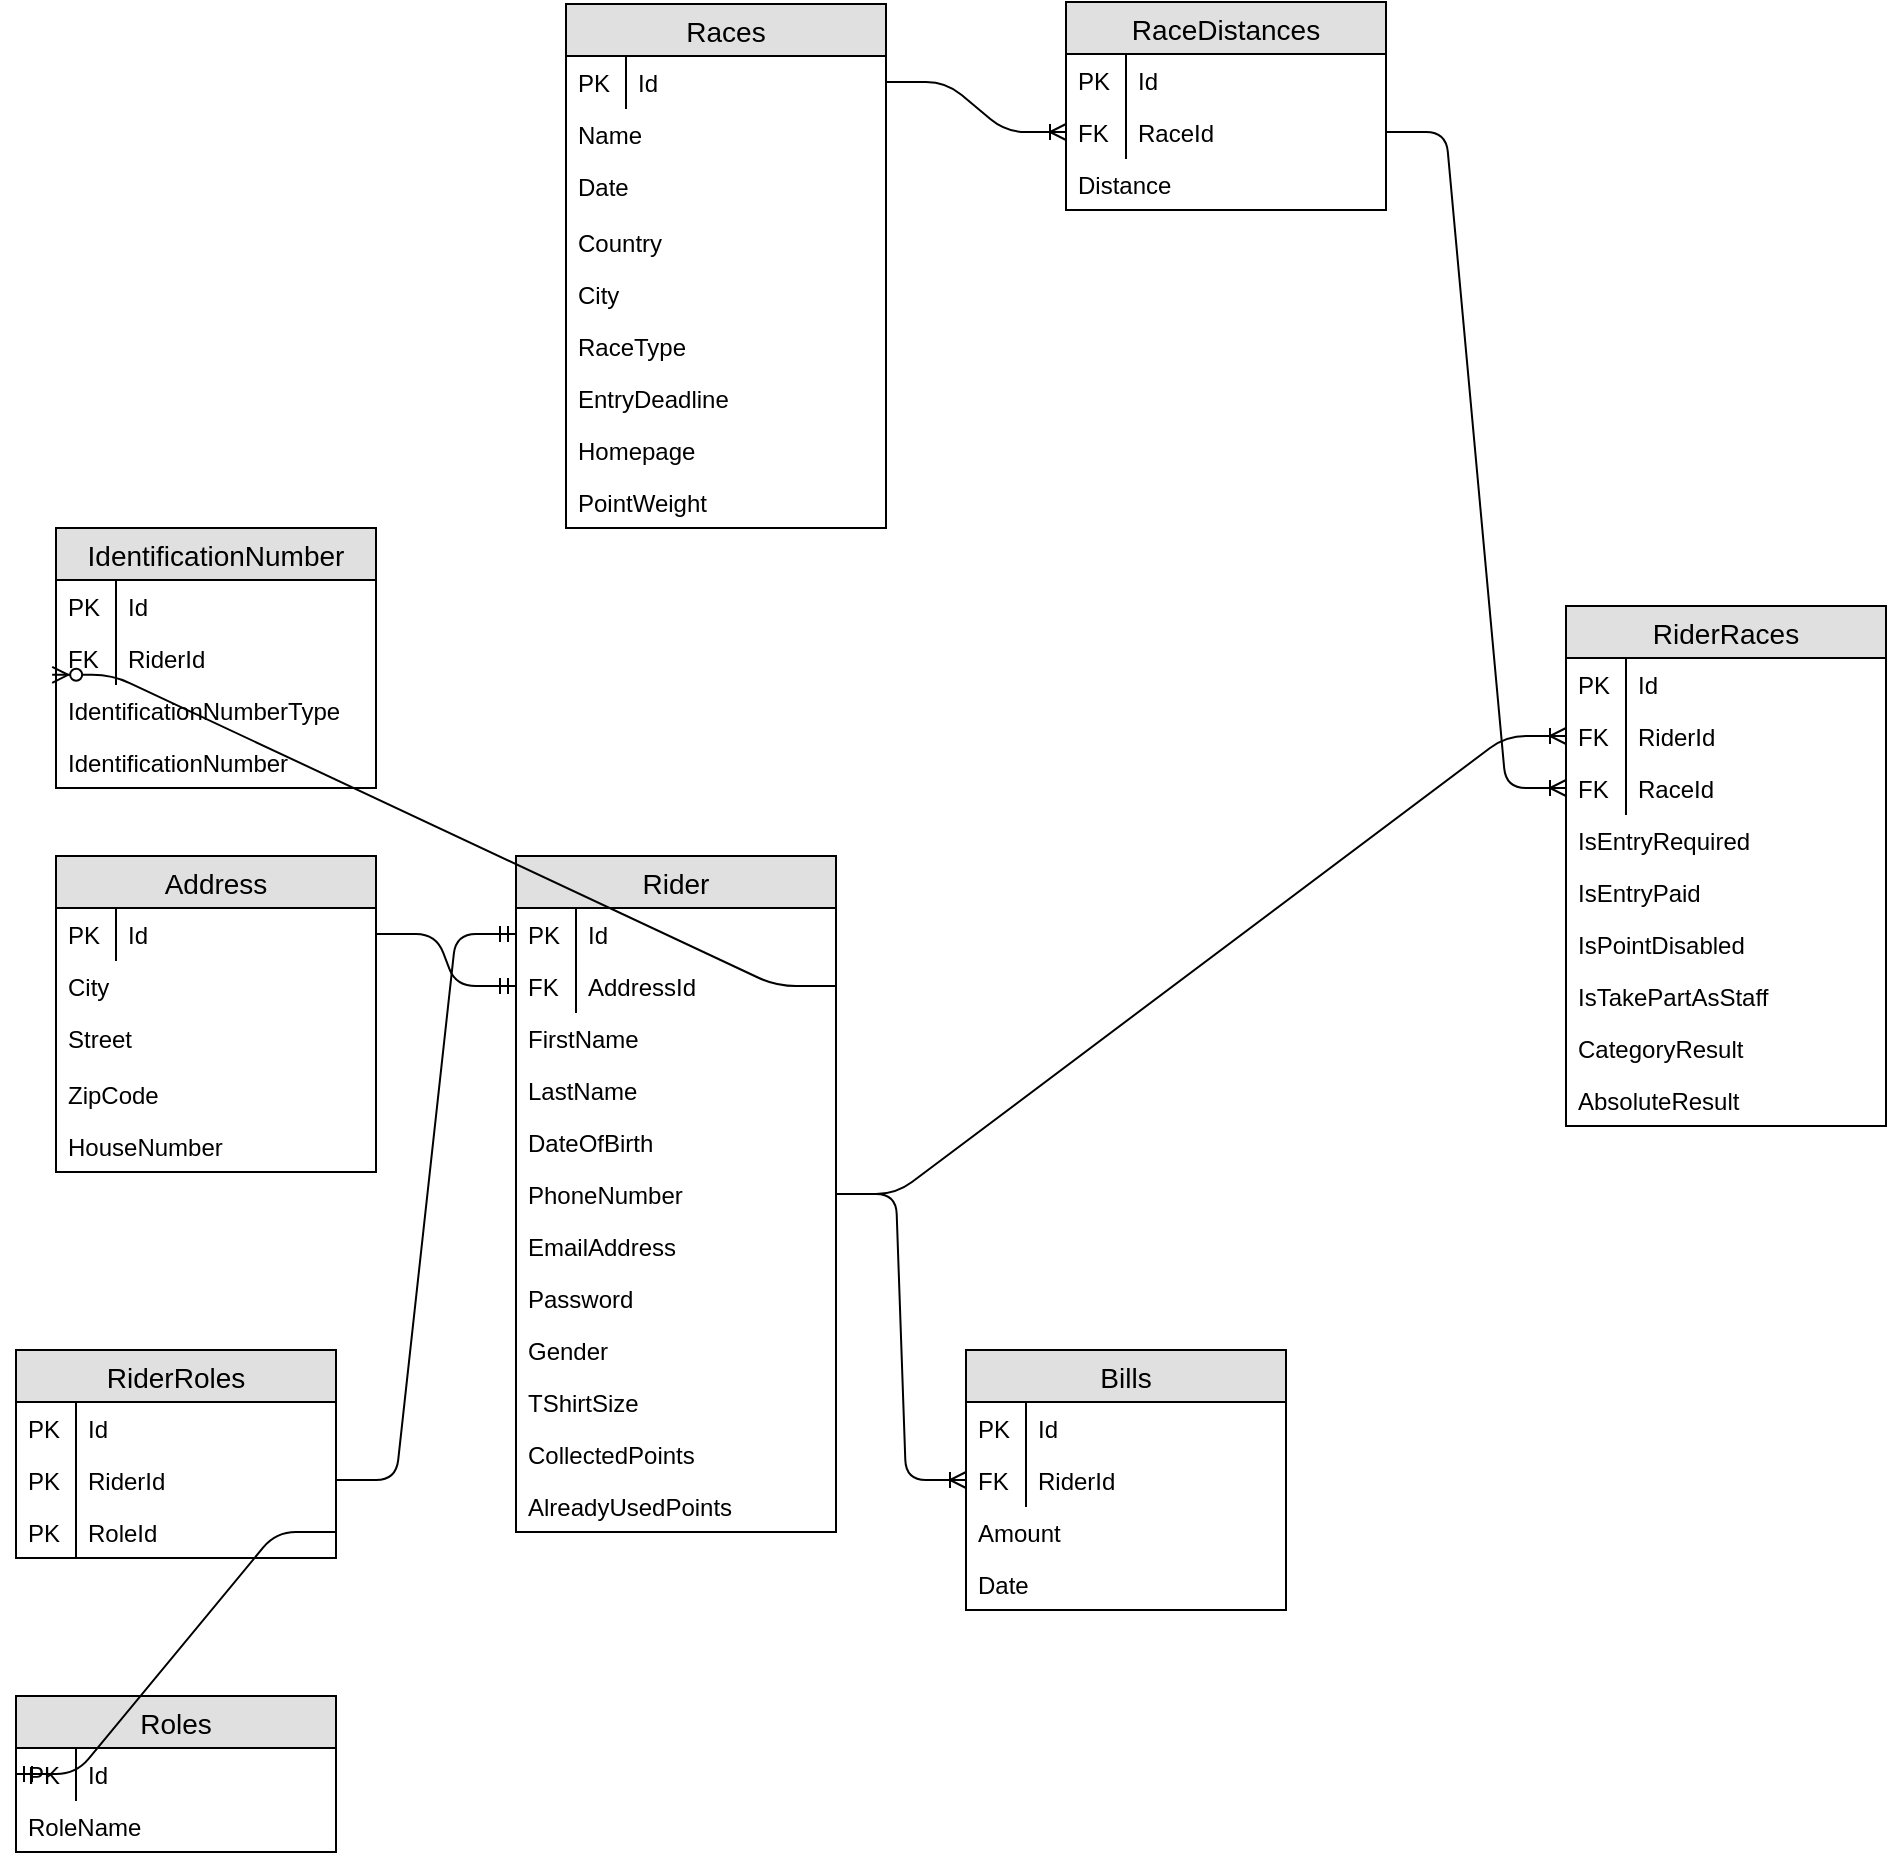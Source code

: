 <mxfile pages="1" version="11.2.8" type="device"><diagram name="Page-1" id="e56a1550-8fbb-45ad-956c-1786394a9013"><mxGraphModel dx="1550" dy="836" grid="1" gridSize="10" guides="1" tooltips="1" connect="1" arrows="1" fold="1" page="1" pageScale="1" pageWidth="1100" pageHeight="850" background="#ffffff" math="0" shadow="0"><root><mxCell id="0"/><mxCell id="1" parent="0"/><mxCell id="d_Zfmg3ZWvdZRQT71FPZ-1" value="Races" style="swimlane;fontStyle=0;childLayout=stackLayout;horizontal=1;startSize=26;fillColor=#e0e0e0;horizontalStack=0;resizeParent=1;resizeParentMax=0;resizeLast=0;collapsible=1;marginBottom=0;swimlaneFillColor=#ffffff;align=center;fontSize=14;" parent="1" vertex="1"><mxGeometry x="325" y="58" width="160" height="262" as="geometry"/></mxCell><mxCell id="d_Zfmg3ZWvdZRQT71FPZ-5" value="Id" style="shape=partialRectangle;top=0;left=0;right=0;bottom=0;align=left;verticalAlign=top;fillColor=none;spacingLeft=34;spacingRight=4;overflow=hidden;rotatable=0;points=[[0,0.5],[1,0.5]];portConstraint=eastwest;dropTarget=0;fontSize=12;" parent="d_Zfmg3ZWvdZRQT71FPZ-1" vertex="1"><mxGeometry y="26" width="160" height="26" as="geometry"/></mxCell><mxCell id="d_Zfmg3ZWvdZRQT71FPZ-6" value="PK" style="shape=partialRectangle;top=0;left=0;bottom=0;fillColor=none;align=left;verticalAlign=top;spacingLeft=4;spacingRight=4;overflow=hidden;rotatable=0;points=[];portConstraint=eastwest;part=1;fontSize=12;" parent="d_Zfmg3ZWvdZRQT71FPZ-5" vertex="1" connectable="0"><mxGeometry width="30" height="26" as="geometry"/></mxCell><mxCell id="d_Zfmg3ZWvdZRQT71FPZ-2" value="Name" style="text;strokeColor=none;fillColor=none;spacingLeft=4;spacingRight=4;overflow=hidden;rotatable=0;points=[[0,0.5],[1,0.5]];portConstraint=eastwest;fontSize=12;" parent="d_Zfmg3ZWvdZRQT71FPZ-1" vertex="1"><mxGeometry y="52" width="160" height="26" as="geometry"/></mxCell><mxCell id="d_Zfmg3ZWvdZRQT71FPZ-3" value="Date" style="text;strokeColor=none;fillColor=none;spacingLeft=4;spacingRight=4;overflow=hidden;rotatable=0;points=[[0,0.5],[1,0.5]];portConstraint=eastwest;fontSize=12;" parent="d_Zfmg3ZWvdZRQT71FPZ-1" vertex="1"><mxGeometry y="78" width="160" height="28" as="geometry"/></mxCell><mxCell id="d_Zfmg3ZWvdZRQT71FPZ-79" value="Country" style="text;strokeColor=none;fillColor=none;spacingLeft=4;spacingRight=4;overflow=hidden;rotatable=0;points=[[0,0.5],[1,0.5]];portConstraint=eastwest;fontSize=12;" parent="d_Zfmg3ZWvdZRQT71FPZ-1" vertex="1"><mxGeometry y="106" width="160" height="26" as="geometry"/></mxCell><mxCell id="d_Zfmg3ZWvdZRQT71FPZ-78" value="City" style="text;strokeColor=none;fillColor=none;spacingLeft=4;spacingRight=4;overflow=hidden;rotatable=0;points=[[0,0.5],[1,0.5]];portConstraint=eastwest;fontSize=12;" parent="d_Zfmg3ZWvdZRQT71FPZ-1" vertex="1"><mxGeometry y="132" width="160" height="26" as="geometry"/></mxCell><mxCell id="d_Zfmg3ZWvdZRQT71FPZ-4" value="RaceType" style="text;strokeColor=none;fillColor=none;spacingLeft=4;spacingRight=4;overflow=hidden;rotatable=0;points=[[0,0.5],[1,0.5]];portConstraint=eastwest;fontSize=12;" parent="d_Zfmg3ZWvdZRQT71FPZ-1" vertex="1"><mxGeometry y="158" width="160" height="26" as="geometry"/></mxCell><mxCell id="d_Zfmg3ZWvdZRQT71FPZ-44" value="EntryDeadline" style="text;strokeColor=none;fillColor=none;spacingLeft=4;spacingRight=4;overflow=hidden;rotatable=0;points=[[0,0.5],[1,0.5]];portConstraint=eastwest;fontSize=12;" parent="d_Zfmg3ZWvdZRQT71FPZ-1" vertex="1"><mxGeometry y="184" width="160" height="26" as="geometry"/></mxCell><mxCell id="d_Zfmg3ZWvdZRQT71FPZ-43" value="Homepage" style="text;strokeColor=none;fillColor=none;spacingLeft=4;spacingRight=4;overflow=hidden;rotatable=0;points=[[0,0.5],[1,0.5]];portConstraint=eastwest;fontSize=12;" parent="d_Zfmg3ZWvdZRQT71FPZ-1" vertex="1"><mxGeometry y="210" width="160" height="26" as="geometry"/></mxCell><mxCell id="d_Zfmg3ZWvdZRQT71FPZ-80" value="PointWeight" style="text;strokeColor=none;fillColor=none;spacingLeft=4;spacingRight=4;overflow=hidden;rotatable=0;points=[[0,0.5],[1,0.5]];portConstraint=eastwest;fontSize=12;" parent="d_Zfmg3ZWvdZRQT71FPZ-1" vertex="1"><mxGeometry y="236" width="160" height="26" as="geometry"/></mxCell><mxCell id="d_Zfmg3ZWvdZRQT71FPZ-17" value="RaceDistances" style="swimlane;fontStyle=0;childLayout=stackLayout;horizontal=1;startSize=26;fillColor=#e0e0e0;horizontalStack=0;resizeParent=1;resizeParentMax=0;resizeLast=0;collapsible=1;marginBottom=0;swimlaneFillColor=#ffffff;align=center;fontSize=14;" parent="1" vertex="1"><mxGeometry x="575" y="57" width="160" height="104" as="geometry"/></mxCell><mxCell id="d_Zfmg3ZWvdZRQT71FPZ-21" value="Id" style="shape=partialRectangle;top=0;left=0;right=0;bottom=0;align=left;verticalAlign=top;fillColor=none;spacingLeft=34;spacingRight=4;overflow=hidden;rotatable=0;points=[[0,0.5],[1,0.5]];portConstraint=eastwest;dropTarget=0;fontSize=12;" parent="d_Zfmg3ZWvdZRQT71FPZ-17" vertex="1"><mxGeometry y="26" width="160" height="26" as="geometry"/></mxCell><mxCell id="d_Zfmg3ZWvdZRQT71FPZ-22" value="PK" style="shape=partialRectangle;top=0;left=0;bottom=0;fillColor=none;align=left;verticalAlign=top;spacingLeft=4;spacingRight=4;overflow=hidden;rotatable=0;points=[];portConstraint=eastwest;part=1;fontSize=12;" parent="d_Zfmg3ZWvdZRQT71FPZ-21" vertex="1" connectable="0"><mxGeometry width="30" height="26" as="geometry"/></mxCell><mxCell id="d_Zfmg3ZWvdZRQT71FPZ-23" value="RaceId" style="shape=partialRectangle;top=0;left=0;right=0;bottom=0;align=left;verticalAlign=top;fillColor=none;spacingLeft=34;spacingRight=4;overflow=hidden;rotatable=0;points=[[0,0.5],[1,0.5]];portConstraint=eastwest;dropTarget=0;fontSize=12;" parent="d_Zfmg3ZWvdZRQT71FPZ-17" vertex="1"><mxGeometry y="52" width="160" height="26" as="geometry"/></mxCell><mxCell id="d_Zfmg3ZWvdZRQT71FPZ-24" value="FK" style="shape=partialRectangle;top=0;left=0;bottom=0;fillColor=none;align=left;verticalAlign=top;spacingLeft=4;spacingRight=4;overflow=hidden;rotatable=0;points=[];portConstraint=eastwest;part=1;fontSize=12;" parent="d_Zfmg3ZWvdZRQT71FPZ-23" vertex="1" connectable="0"><mxGeometry width="30" height="26" as="geometry"/></mxCell><mxCell id="d_Zfmg3ZWvdZRQT71FPZ-19" value="Distance" style="text;strokeColor=none;fillColor=none;spacingLeft=4;spacingRight=4;overflow=hidden;rotatable=0;points=[[0,0.5],[1,0.5]];portConstraint=eastwest;fontSize=12;" parent="d_Zfmg3ZWvdZRQT71FPZ-17" vertex="1"><mxGeometry y="78" width="160" height="26" as="geometry"/></mxCell><mxCell id="d_Zfmg3ZWvdZRQT71FPZ-25" value="Rider" style="swimlane;fontStyle=0;childLayout=stackLayout;horizontal=1;startSize=26;fillColor=#e0e0e0;horizontalStack=0;resizeParent=1;resizeParentMax=0;resizeLast=0;collapsible=1;marginBottom=0;swimlaneFillColor=#ffffff;align=center;fontSize=14;" parent="1" vertex="1"><mxGeometry x="300" y="484" width="160" height="338" as="geometry"/></mxCell><mxCell id="d_Zfmg3ZWvdZRQT71FPZ-29" value="Id" style="shape=partialRectangle;top=0;left=0;right=0;bottom=0;align=left;verticalAlign=top;fillColor=none;spacingLeft=34;spacingRight=4;overflow=hidden;rotatable=0;points=[[0,0.5],[1,0.5]];portConstraint=eastwest;dropTarget=0;fontSize=12;" parent="d_Zfmg3ZWvdZRQT71FPZ-25" vertex="1"><mxGeometry y="26" width="160" height="26" as="geometry"/></mxCell><mxCell id="d_Zfmg3ZWvdZRQT71FPZ-30" value="PK" style="shape=partialRectangle;top=0;left=0;bottom=0;fillColor=none;align=left;verticalAlign=top;spacingLeft=4;spacingRight=4;overflow=hidden;rotatable=0;points=[];portConstraint=eastwest;part=1;fontSize=12;" parent="d_Zfmg3ZWvdZRQT71FPZ-29" vertex="1" connectable="0"><mxGeometry width="30" height="26" as="geometry"/></mxCell><mxCell id="d_Zfmg3ZWvdZRQT71FPZ-67" value="AddressId" style="shape=partialRectangle;top=0;left=0;right=0;bottom=0;align=left;verticalAlign=top;fillColor=none;spacingLeft=34;spacingRight=4;overflow=hidden;rotatable=0;points=[[0,0.5],[1,0.5]];portConstraint=eastwest;dropTarget=0;fontSize=12;" parent="d_Zfmg3ZWvdZRQT71FPZ-25" vertex="1"><mxGeometry y="52" width="160" height="26" as="geometry"/></mxCell><mxCell id="d_Zfmg3ZWvdZRQT71FPZ-68" value="FK" style="shape=partialRectangle;top=0;left=0;bottom=0;fillColor=none;align=left;verticalAlign=top;spacingLeft=4;spacingRight=4;overflow=hidden;rotatable=0;points=[];portConstraint=eastwest;part=1;fontSize=12;" parent="d_Zfmg3ZWvdZRQT71FPZ-67" vertex="1" connectable="0"><mxGeometry width="30" height="26" as="geometry"/></mxCell><mxCell id="d_Zfmg3ZWvdZRQT71FPZ-26" value="FirstName" style="text;strokeColor=none;fillColor=none;spacingLeft=4;spacingRight=4;overflow=hidden;rotatable=0;points=[[0,0.5],[1,0.5]];portConstraint=eastwest;fontSize=12;" parent="d_Zfmg3ZWvdZRQT71FPZ-25" vertex="1"><mxGeometry y="78" width="160" height="26" as="geometry"/></mxCell><mxCell id="d_Zfmg3ZWvdZRQT71FPZ-27" value="LastName" style="text;strokeColor=none;fillColor=none;spacingLeft=4;spacingRight=4;overflow=hidden;rotatable=0;points=[[0,0.5],[1,0.5]];portConstraint=eastwest;fontSize=12;" parent="d_Zfmg3ZWvdZRQT71FPZ-25" vertex="1"><mxGeometry y="104" width="160" height="26" as="geometry"/></mxCell><mxCell id="d_Zfmg3ZWvdZRQT71FPZ-28" value="DateOfBirth" style="text;strokeColor=none;fillColor=none;spacingLeft=4;spacingRight=4;overflow=hidden;rotatable=0;points=[[0,0.5],[1,0.5]];portConstraint=eastwest;fontSize=12;" parent="d_Zfmg3ZWvdZRQT71FPZ-25" vertex="1"><mxGeometry y="130" width="160" height="26" as="geometry"/></mxCell><mxCell id="d_Zfmg3ZWvdZRQT71FPZ-38" value="PhoneNumber" style="text;strokeColor=none;fillColor=none;spacingLeft=4;spacingRight=4;overflow=hidden;rotatable=0;points=[[0,0.5],[1,0.5]];portConstraint=eastwest;fontSize=12;" parent="d_Zfmg3ZWvdZRQT71FPZ-25" vertex="1"><mxGeometry y="156" width="160" height="26" as="geometry"/></mxCell><mxCell id="d_Zfmg3ZWvdZRQT71FPZ-39" value="EmailAddress" style="text;strokeColor=none;fillColor=none;spacingLeft=4;spacingRight=4;overflow=hidden;rotatable=0;points=[[0,0.5],[1,0.5]];portConstraint=eastwest;fontSize=12;" parent="d_Zfmg3ZWvdZRQT71FPZ-25" vertex="1"><mxGeometry y="182" width="160" height="26" as="geometry"/></mxCell><mxCell id="fmqXWWVzOWZp49xTBP47-6" value="Password" style="text;strokeColor=none;fillColor=none;spacingLeft=4;spacingRight=4;overflow=hidden;rotatable=0;points=[[0,0.5],[1,0.5]];portConstraint=eastwest;fontSize=12;" vertex="1" parent="d_Zfmg3ZWvdZRQT71FPZ-25"><mxGeometry y="208" width="160" height="26" as="geometry"/></mxCell><mxCell id="d_Zfmg3ZWvdZRQT71FPZ-40" value="Gender" style="text;strokeColor=none;fillColor=none;spacingLeft=4;spacingRight=4;overflow=hidden;rotatable=0;points=[[0,0.5],[1,0.5]];portConstraint=eastwest;fontSize=12;" parent="d_Zfmg3ZWvdZRQT71FPZ-25" vertex="1"><mxGeometry y="234" width="160" height="26" as="geometry"/></mxCell><mxCell id="d_Zfmg3ZWvdZRQT71FPZ-42" value="TShirtSize" style="text;strokeColor=none;fillColor=none;spacingLeft=4;spacingRight=4;overflow=hidden;rotatable=0;points=[[0,0.5],[1,0.5]];portConstraint=eastwest;fontSize=12;" parent="d_Zfmg3ZWvdZRQT71FPZ-25" vertex="1"><mxGeometry y="260" width="160" height="26" as="geometry"/></mxCell><mxCell id="fmqXWWVzOWZp49xTBP47-2" value="CollectedPoints" style="text;strokeColor=none;fillColor=none;spacingLeft=4;spacingRight=4;overflow=hidden;rotatable=0;points=[[0,0.5],[1,0.5]];portConstraint=eastwest;fontSize=12;" vertex="1" parent="d_Zfmg3ZWvdZRQT71FPZ-25"><mxGeometry y="286" width="160" height="26" as="geometry"/></mxCell><mxCell id="fmqXWWVzOWZp49xTBP47-1" value="AlreadyUsedPoints" style="text;strokeColor=none;fillColor=none;spacingLeft=4;spacingRight=4;overflow=hidden;rotatable=0;points=[[0,0.5],[1,0.5]];portConstraint=eastwest;fontSize=12;" vertex="1" parent="d_Zfmg3ZWvdZRQT71FPZ-25"><mxGeometry y="312" width="160" height="26" as="geometry"/></mxCell><mxCell id="d_Zfmg3ZWvdZRQT71FPZ-31" value="Address" style="swimlane;fontStyle=0;childLayout=stackLayout;horizontal=1;startSize=26;fillColor=#e0e0e0;horizontalStack=0;resizeParent=1;resizeParentMax=0;resizeLast=0;collapsible=1;marginBottom=0;swimlaneFillColor=#ffffff;align=center;fontSize=14;" parent="1" vertex="1"><mxGeometry x="70" y="484" width="160" height="158" as="geometry"/></mxCell><mxCell id="d_Zfmg3ZWvdZRQT71FPZ-65" value="Id" style="shape=partialRectangle;top=0;left=0;right=0;bottom=0;align=left;verticalAlign=top;fillColor=none;spacingLeft=34;spacingRight=4;overflow=hidden;rotatable=0;points=[[0,0.5],[1,0.5]];portConstraint=eastwest;dropTarget=0;fontSize=12;" parent="d_Zfmg3ZWvdZRQT71FPZ-31" vertex="1"><mxGeometry y="26" width="160" height="26" as="geometry"/></mxCell><mxCell id="d_Zfmg3ZWvdZRQT71FPZ-66" value="PK" style="shape=partialRectangle;top=0;left=0;bottom=0;fillColor=none;align=left;verticalAlign=top;spacingLeft=4;spacingRight=4;overflow=hidden;rotatable=0;points=[];portConstraint=eastwest;part=1;fontSize=12;" parent="d_Zfmg3ZWvdZRQT71FPZ-65" vertex="1" connectable="0"><mxGeometry width="30" height="26" as="geometry"/></mxCell><mxCell id="d_Zfmg3ZWvdZRQT71FPZ-32" value="City" style="text;strokeColor=none;fillColor=none;spacingLeft=4;spacingRight=4;overflow=hidden;rotatable=0;points=[[0,0.5],[1,0.5]];portConstraint=eastwest;fontSize=12;" parent="d_Zfmg3ZWvdZRQT71FPZ-31" vertex="1"><mxGeometry y="52" width="160" height="26" as="geometry"/></mxCell><mxCell id="d_Zfmg3ZWvdZRQT71FPZ-33" value="Street" style="text;strokeColor=none;fillColor=none;spacingLeft=4;spacingRight=4;overflow=hidden;rotatable=0;points=[[0,0.5],[1,0.5]];portConstraint=eastwest;fontSize=12;" parent="d_Zfmg3ZWvdZRQT71FPZ-31" vertex="1"><mxGeometry y="78" width="160" height="28" as="geometry"/></mxCell><mxCell id="d_Zfmg3ZWvdZRQT71FPZ-34" value="ZipCode" style="text;strokeColor=none;fillColor=none;spacingLeft=4;spacingRight=4;overflow=hidden;rotatable=0;points=[[0,0.5],[1,0.5]];portConstraint=eastwest;fontSize=12;" parent="d_Zfmg3ZWvdZRQT71FPZ-31" vertex="1"><mxGeometry y="106" width="160" height="26" as="geometry"/></mxCell><mxCell id="d_Zfmg3ZWvdZRQT71FPZ-35" value="HouseNumber" style="text;strokeColor=none;fillColor=none;spacingLeft=4;spacingRight=4;overflow=hidden;rotatable=0;points=[[0,0.5],[1,0.5]];portConstraint=eastwest;fontSize=12;" parent="d_Zfmg3ZWvdZRQT71FPZ-31" vertex="1"><mxGeometry y="132" width="160" height="26" as="geometry"/></mxCell><mxCell id="d_Zfmg3ZWvdZRQT71FPZ-47" value="RiderRaces" style="swimlane;fontStyle=0;childLayout=stackLayout;horizontal=1;startSize=26;fillColor=#e0e0e0;horizontalStack=0;resizeParent=1;resizeParentMax=0;resizeLast=0;collapsible=1;marginBottom=0;swimlaneFillColor=#ffffff;align=center;fontSize=14;" parent="1" vertex="1"><mxGeometry x="825" y="359" width="160" height="260" as="geometry"/></mxCell><mxCell id="d_Zfmg3ZWvdZRQT71FPZ-51" value="Id" style="shape=partialRectangle;top=0;left=0;right=0;bottom=0;align=left;verticalAlign=top;fillColor=none;spacingLeft=34;spacingRight=4;overflow=hidden;rotatable=0;points=[[0,0.5],[1,0.5]];portConstraint=eastwest;dropTarget=0;fontSize=12;" parent="d_Zfmg3ZWvdZRQT71FPZ-47" vertex="1"><mxGeometry y="26" width="160" height="26" as="geometry"/></mxCell><mxCell id="d_Zfmg3ZWvdZRQT71FPZ-52" value="PK" style="shape=partialRectangle;top=0;left=0;bottom=0;fillColor=none;align=left;verticalAlign=top;spacingLeft=4;spacingRight=4;overflow=hidden;rotatable=0;points=[];portConstraint=eastwest;part=1;fontSize=12;" parent="d_Zfmg3ZWvdZRQT71FPZ-51" vertex="1" connectable="0"><mxGeometry width="30" height="26" as="geometry"/></mxCell><mxCell id="d_Zfmg3ZWvdZRQT71FPZ-53" value="RiderId" style="shape=partialRectangle;top=0;left=0;right=0;bottom=0;align=left;verticalAlign=top;fillColor=none;spacingLeft=34;spacingRight=4;overflow=hidden;rotatable=0;points=[[0,0.5],[1,0.5]];portConstraint=eastwest;dropTarget=0;fontSize=12;" parent="d_Zfmg3ZWvdZRQT71FPZ-47" vertex="1"><mxGeometry y="52" width="160" height="26" as="geometry"/></mxCell><mxCell id="d_Zfmg3ZWvdZRQT71FPZ-54" value="FK" style="shape=partialRectangle;top=0;left=0;bottom=0;fillColor=none;align=left;verticalAlign=top;spacingLeft=4;spacingRight=4;overflow=hidden;rotatable=0;points=[];portConstraint=eastwest;part=1;fontSize=12;" parent="d_Zfmg3ZWvdZRQT71FPZ-53" vertex="1" connectable="0"><mxGeometry width="30" height="26" as="geometry"/></mxCell><mxCell id="d_Zfmg3ZWvdZRQT71FPZ-55" value="RaceId" style="shape=partialRectangle;top=0;left=0;right=0;bottom=0;align=left;verticalAlign=top;fillColor=none;spacingLeft=34;spacingRight=4;overflow=hidden;rotatable=0;points=[[0,0.5],[1,0.5]];portConstraint=eastwest;dropTarget=0;fontSize=12;" parent="d_Zfmg3ZWvdZRQT71FPZ-47" vertex="1"><mxGeometry y="78" width="160" height="26" as="geometry"/></mxCell><mxCell id="d_Zfmg3ZWvdZRQT71FPZ-56" value="FK" style="shape=partialRectangle;top=0;left=0;bottom=0;fillColor=none;align=left;verticalAlign=top;spacingLeft=4;spacingRight=4;overflow=hidden;rotatable=0;points=[];portConstraint=eastwest;part=1;fontSize=12;" parent="d_Zfmg3ZWvdZRQT71FPZ-55" vertex="1" connectable="0"><mxGeometry width="30" height="26" as="geometry"/></mxCell><mxCell id="d_Zfmg3ZWvdZRQT71FPZ-48" value="IsEntryRequired" style="text;strokeColor=none;fillColor=none;spacingLeft=4;spacingRight=4;overflow=hidden;rotatable=0;points=[[0,0.5],[1,0.5]];portConstraint=eastwest;fontSize=12;" parent="d_Zfmg3ZWvdZRQT71FPZ-47" vertex="1"><mxGeometry y="104" width="160" height="26" as="geometry"/></mxCell><mxCell id="d_Zfmg3ZWvdZRQT71FPZ-81" value="IsEntryPaid" style="text;strokeColor=none;fillColor=none;spacingLeft=4;spacingRight=4;overflow=hidden;rotatable=0;points=[[0,0.5],[1,0.5]];portConstraint=eastwest;fontSize=12;" parent="d_Zfmg3ZWvdZRQT71FPZ-47" vertex="1"><mxGeometry y="130" width="160" height="26" as="geometry"/></mxCell><mxCell id="d_Zfmg3ZWvdZRQT71FPZ-90" value="IsPointDisabled" style="text;strokeColor=none;fillColor=none;spacingLeft=4;spacingRight=4;overflow=hidden;rotatable=0;points=[[0,0.5],[1,0.5]];portConstraint=eastwest;fontSize=12;" parent="d_Zfmg3ZWvdZRQT71FPZ-47" vertex="1"><mxGeometry y="156" width="160" height="26" as="geometry"/></mxCell><mxCell id="d_Zfmg3ZWvdZRQT71FPZ-77" value="IsTakePartAsStaff" style="text;strokeColor=none;fillColor=none;spacingLeft=4;spacingRight=4;overflow=hidden;rotatable=0;points=[[0,0.5],[1,0.5]];portConstraint=eastwest;fontSize=12;" parent="d_Zfmg3ZWvdZRQT71FPZ-47" vertex="1"><mxGeometry y="182" width="160" height="26" as="geometry"/></mxCell><mxCell id="d_Zfmg3ZWvdZRQT71FPZ-49" value="CategoryResult" style="text;strokeColor=none;fillColor=none;spacingLeft=4;spacingRight=4;overflow=hidden;rotatable=0;points=[[0,0.5],[1,0.5]];portConstraint=eastwest;fontSize=12;" parent="d_Zfmg3ZWvdZRQT71FPZ-47" vertex="1"><mxGeometry y="208" width="160" height="26" as="geometry"/></mxCell><mxCell id="d_Zfmg3ZWvdZRQT71FPZ-50" value="AbsoluteResult" style="text;strokeColor=none;fillColor=none;spacingLeft=4;spacingRight=4;overflow=hidden;rotatable=0;points=[[0,0.5],[1,0.5]];portConstraint=eastwest;fontSize=12;" parent="d_Zfmg3ZWvdZRQT71FPZ-47" vertex="1"><mxGeometry y="234" width="160" height="26" as="geometry"/></mxCell><mxCell id="d_Zfmg3ZWvdZRQT71FPZ-57" value="IdentificationNumber" style="swimlane;fontStyle=0;childLayout=stackLayout;horizontal=1;startSize=26;fillColor=#e0e0e0;horizontalStack=0;resizeParent=1;resizeParentMax=0;resizeLast=0;collapsible=1;marginBottom=0;swimlaneFillColor=#ffffff;align=center;fontSize=14;" parent="1" vertex="1"><mxGeometry x="70" y="320" width="160" height="130" as="geometry"/></mxCell><mxCell id="d_Zfmg3ZWvdZRQT71FPZ-61" value="Id" style="shape=partialRectangle;top=0;left=0;right=0;bottom=0;align=left;verticalAlign=top;fillColor=none;spacingLeft=34;spacingRight=4;overflow=hidden;rotatable=0;points=[[0,0.5],[1,0.5]];portConstraint=eastwest;dropTarget=0;fontSize=12;" parent="d_Zfmg3ZWvdZRQT71FPZ-57" vertex="1"><mxGeometry y="26" width="160" height="26" as="geometry"/></mxCell><mxCell id="d_Zfmg3ZWvdZRQT71FPZ-62" value="PK" style="shape=partialRectangle;top=0;left=0;bottom=0;fillColor=none;align=left;verticalAlign=top;spacingLeft=4;spacingRight=4;overflow=hidden;rotatable=0;points=[];portConstraint=eastwest;part=1;fontSize=12;" parent="d_Zfmg3ZWvdZRQT71FPZ-61" vertex="1" connectable="0"><mxGeometry width="30" height="26" as="geometry"/></mxCell><mxCell id="d_Zfmg3ZWvdZRQT71FPZ-63" value="RiderId" style="shape=partialRectangle;top=0;left=0;right=0;bottom=0;align=left;verticalAlign=top;fillColor=none;spacingLeft=34;spacingRight=4;overflow=hidden;rotatable=0;points=[[0,0.5],[1,0.5]];portConstraint=eastwest;dropTarget=0;fontSize=12;" parent="d_Zfmg3ZWvdZRQT71FPZ-57" vertex="1"><mxGeometry y="52" width="160" height="26" as="geometry"/></mxCell><mxCell id="d_Zfmg3ZWvdZRQT71FPZ-64" value="FK" style="shape=partialRectangle;top=0;left=0;bottom=0;fillColor=none;align=left;verticalAlign=top;spacingLeft=4;spacingRight=4;overflow=hidden;rotatable=0;points=[];portConstraint=eastwest;part=1;fontSize=12;" parent="d_Zfmg3ZWvdZRQT71FPZ-63" vertex="1" connectable="0"><mxGeometry width="30" height="26" as="geometry"/></mxCell><mxCell id="d_Zfmg3ZWvdZRQT71FPZ-58" value="IdentificationNumberType" style="text;strokeColor=none;fillColor=none;spacingLeft=4;spacingRight=4;overflow=hidden;rotatable=0;points=[[0,0.5],[1,0.5]];portConstraint=eastwest;fontSize=12;" parent="d_Zfmg3ZWvdZRQT71FPZ-57" vertex="1"><mxGeometry y="78" width="160" height="26" as="geometry"/></mxCell><mxCell id="d_Zfmg3ZWvdZRQT71FPZ-59" value="IdentificationNumber" style="text;strokeColor=none;fillColor=none;spacingLeft=4;spacingRight=4;overflow=hidden;rotatable=0;points=[[0,0.5],[1,0.5]];portConstraint=eastwest;fontSize=12;" parent="d_Zfmg3ZWvdZRQT71FPZ-57" vertex="1"><mxGeometry y="104" width="160" height="26" as="geometry"/></mxCell><mxCell id="d_Zfmg3ZWvdZRQT71FPZ-69" value="" style="edgeStyle=entityRelationEdgeStyle;fontSize=12;html=1;endArrow=ERoneToMany;entryX=0;entryY=0.5;entryDx=0;entryDy=0;" parent="1" source="d_Zfmg3ZWvdZRQT71FPZ-25" target="d_Zfmg3ZWvdZRQT71FPZ-53" edge="1"><mxGeometry width="100" height="100" relative="1" as="geometry"><mxPoint x="380" y="424" as="sourcePoint"/><mxPoint x="610" y="570" as="targetPoint"/></mxGeometry></mxCell><mxCell id="d_Zfmg3ZWvdZRQT71FPZ-71" value="" style="edgeStyle=entityRelationEdgeStyle;fontSize=12;html=1;endArrow=ERoneToMany;entryX=0;entryY=0.5;entryDx=0;entryDy=0;" parent="1" source="d_Zfmg3ZWvdZRQT71FPZ-23" target="d_Zfmg3ZWvdZRQT71FPZ-55" edge="1"><mxGeometry width="100" height="100" relative="1" as="geometry"><mxPoint x="780" y="340" as="sourcePoint"/><mxPoint x="880" y="240" as="targetPoint"/></mxGeometry></mxCell><mxCell id="d_Zfmg3ZWvdZRQT71FPZ-72" value="" style="edgeStyle=entityRelationEdgeStyle;fontSize=12;html=1;endArrow=ERoneToMany;entryX=0;entryY=0.5;entryDx=0;entryDy=0;exitX=1;exitY=0.5;exitDx=0;exitDy=0;" parent="1" source="d_Zfmg3ZWvdZRQT71FPZ-5" target="d_Zfmg3ZWvdZRQT71FPZ-23" edge="1"><mxGeometry width="100" height="100" relative="1" as="geometry"><mxPoint x="205" y="246" as="sourcePoint"/><mxPoint x="305" y="146" as="targetPoint"/></mxGeometry></mxCell><mxCell id="d_Zfmg3ZWvdZRQT71FPZ-74" value="" style="edgeStyle=entityRelationEdgeStyle;fontSize=12;html=1;endArrow=ERmandOne;exitX=1;exitY=0.5;exitDx=0;exitDy=0;entryX=0;entryY=0.5;entryDx=0;entryDy=0;" parent="1" source="d_Zfmg3ZWvdZRQT71FPZ-65" target="d_Zfmg3ZWvdZRQT71FPZ-67" edge="1"><mxGeometry width="100" height="100" relative="1" as="geometry"><mxPoint x="240" y="500" as="sourcePoint"/><mxPoint x="340" y="400" as="targetPoint"/></mxGeometry></mxCell><mxCell id="d_Zfmg3ZWvdZRQT71FPZ-75" value="" style="edgeStyle=entityRelationEdgeStyle;fontSize=12;html=1;endArrow=ERzeroToMany;endFill=1;entryX=-0.012;entryY=0.823;entryDx=0;entryDy=0;entryPerimeter=0;exitX=1;exitY=0.5;exitDx=0;exitDy=0;" parent="1" source="d_Zfmg3ZWvdZRQT71FPZ-67" target="d_Zfmg3ZWvdZRQT71FPZ-63" edge="1"><mxGeometry width="100" height="100" relative="1" as="geometry"><mxPoint x="540" y="720" as="sourcePoint"/><mxPoint x="640" y="620" as="targetPoint"/></mxGeometry></mxCell><mxCell id="d_Zfmg3ZWvdZRQT71FPZ-82" value="Bills" style="swimlane;fontStyle=0;childLayout=stackLayout;horizontal=1;startSize=26;fillColor=#e0e0e0;horizontalStack=0;resizeParent=1;resizeParentMax=0;resizeLast=0;collapsible=1;marginBottom=0;swimlaneFillColor=#ffffff;align=center;fontSize=14;" parent="1" vertex="1"><mxGeometry x="525" y="731" width="160" height="130" as="geometry"/></mxCell><mxCell id="d_Zfmg3ZWvdZRQT71FPZ-86" value="Id" style="shape=partialRectangle;top=0;left=0;right=0;bottom=0;align=left;verticalAlign=top;fillColor=none;spacingLeft=34;spacingRight=4;overflow=hidden;rotatable=0;points=[[0,0.5],[1,0.5]];portConstraint=eastwest;dropTarget=0;fontSize=12;" parent="d_Zfmg3ZWvdZRQT71FPZ-82" vertex="1"><mxGeometry y="26" width="160" height="26" as="geometry"/></mxCell><mxCell id="d_Zfmg3ZWvdZRQT71FPZ-87" value="PK" style="shape=partialRectangle;top=0;left=0;bottom=0;fillColor=none;align=left;verticalAlign=top;spacingLeft=4;spacingRight=4;overflow=hidden;rotatable=0;points=[];portConstraint=eastwest;part=1;fontSize=12;" parent="d_Zfmg3ZWvdZRQT71FPZ-86" vertex="1" connectable="0"><mxGeometry width="30" height="26" as="geometry"/></mxCell><mxCell id="d_Zfmg3ZWvdZRQT71FPZ-88" value="RiderId" style="shape=partialRectangle;top=0;left=0;right=0;bottom=0;align=left;verticalAlign=top;fillColor=none;spacingLeft=34;spacingRight=4;overflow=hidden;rotatable=0;points=[[0,0.5],[1,0.5]];portConstraint=eastwest;dropTarget=0;fontSize=12;" parent="d_Zfmg3ZWvdZRQT71FPZ-82" vertex="1"><mxGeometry y="52" width="160" height="26" as="geometry"/></mxCell><mxCell id="d_Zfmg3ZWvdZRQT71FPZ-89" value="FK" style="shape=partialRectangle;top=0;left=0;bottom=0;fillColor=none;align=left;verticalAlign=top;spacingLeft=4;spacingRight=4;overflow=hidden;rotatable=0;points=[];portConstraint=eastwest;part=1;fontSize=12;" parent="d_Zfmg3ZWvdZRQT71FPZ-88" vertex="1" connectable="0"><mxGeometry width="30" height="26" as="geometry"/></mxCell><mxCell id="d_Zfmg3ZWvdZRQT71FPZ-83" value="Amount" style="text;strokeColor=none;fillColor=none;spacingLeft=4;spacingRight=4;overflow=hidden;rotatable=0;points=[[0,0.5],[1,0.5]];portConstraint=eastwest;fontSize=12;" parent="d_Zfmg3ZWvdZRQT71FPZ-82" vertex="1"><mxGeometry y="78" width="160" height="26" as="geometry"/></mxCell><mxCell id="d_Zfmg3ZWvdZRQT71FPZ-84" value="Date" style="text;strokeColor=none;fillColor=none;spacingLeft=4;spacingRight=4;overflow=hidden;rotatable=0;points=[[0,0.5],[1,0.5]];portConstraint=eastwest;fontSize=12;" parent="d_Zfmg3ZWvdZRQT71FPZ-82" vertex="1"><mxGeometry y="104" width="160" height="26" as="geometry"/></mxCell><mxCell id="d_Zfmg3ZWvdZRQT71FPZ-91" value="" style="edgeStyle=entityRelationEdgeStyle;fontSize=12;html=1;endArrow=ERoneToMany;entryX=0;entryY=0.5;entryDx=0;entryDy=0;" parent="1" source="d_Zfmg3ZWvdZRQT71FPZ-25" target="d_Zfmg3ZWvdZRQT71FPZ-88" edge="1"><mxGeometry width="100" height="100" relative="1" as="geometry"><mxPoint x="200" y="840" as="sourcePoint"/><mxPoint x="300" y="740" as="targetPoint"/></mxGeometry></mxCell><mxCell id="fmqXWWVzOWZp49xTBP47-8" value="Roles" style="swimlane;fontStyle=0;childLayout=stackLayout;horizontal=1;startSize=26;fillColor=#e0e0e0;horizontalStack=0;resizeParent=1;resizeParentMax=0;resizeLast=0;collapsible=1;marginBottom=0;swimlaneFillColor=#ffffff;align=center;fontSize=14;" vertex="1" parent="1"><mxGeometry x="50" y="904" width="160" height="78" as="geometry"/></mxCell><mxCell id="fmqXWWVzOWZp49xTBP47-12" value="Id" style="shape=partialRectangle;top=0;left=0;right=0;bottom=0;align=left;verticalAlign=top;fillColor=none;spacingLeft=34;spacingRight=4;overflow=hidden;rotatable=0;points=[[0,0.5],[1,0.5]];portConstraint=eastwest;dropTarget=0;fontSize=12;" vertex="1" parent="fmqXWWVzOWZp49xTBP47-8"><mxGeometry y="26" width="160" height="26" as="geometry"/></mxCell><mxCell id="fmqXWWVzOWZp49xTBP47-13" value="PK" style="shape=partialRectangle;top=0;left=0;bottom=0;fillColor=none;align=left;verticalAlign=top;spacingLeft=4;spacingRight=4;overflow=hidden;rotatable=0;points=[];portConstraint=eastwest;part=1;fontSize=12;" vertex="1" connectable="0" parent="fmqXWWVzOWZp49xTBP47-12"><mxGeometry width="30" height="26" as="geometry"/></mxCell><mxCell id="fmqXWWVzOWZp49xTBP47-9" value="RoleName" style="text;strokeColor=none;fillColor=none;spacingLeft=4;spacingRight=4;overflow=hidden;rotatable=0;points=[[0,0.5],[1,0.5]];portConstraint=eastwest;fontSize=12;" vertex="1" parent="fmqXWWVzOWZp49xTBP47-8"><mxGeometry y="52" width="160" height="26" as="geometry"/></mxCell><mxCell id="fmqXWWVzOWZp49xTBP47-14" value="RiderRoles" style="swimlane;fontStyle=0;childLayout=stackLayout;horizontal=1;startSize=26;fillColor=#e0e0e0;horizontalStack=0;resizeParent=1;resizeParentMax=0;resizeLast=0;collapsible=1;marginBottom=0;swimlaneFillColor=#ffffff;align=center;fontSize=14;" vertex="1" parent="1"><mxGeometry x="50" y="731" width="160" height="104" as="geometry"/></mxCell><mxCell id="fmqXWWVzOWZp49xTBP47-18" value="Id" style="shape=partialRectangle;top=0;left=0;right=0;bottom=0;align=left;verticalAlign=top;fillColor=none;spacingLeft=34;spacingRight=4;overflow=hidden;rotatable=0;points=[[0,0.5],[1,0.5]];portConstraint=eastwest;dropTarget=0;fontSize=12;" vertex="1" parent="fmqXWWVzOWZp49xTBP47-14"><mxGeometry y="26" width="160" height="26" as="geometry"/></mxCell><mxCell id="fmqXWWVzOWZp49xTBP47-19" value="PK" style="shape=partialRectangle;top=0;left=0;bottom=0;fillColor=none;align=left;verticalAlign=top;spacingLeft=4;spacingRight=4;overflow=hidden;rotatable=0;points=[];portConstraint=eastwest;part=1;fontSize=12;" vertex="1" connectable="0" parent="fmqXWWVzOWZp49xTBP47-18"><mxGeometry width="30" height="26" as="geometry"/></mxCell><mxCell id="fmqXWWVzOWZp49xTBP47-20" value="RiderId" style="shape=partialRectangle;top=0;left=0;right=0;bottom=0;align=left;verticalAlign=top;fillColor=none;spacingLeft=34;spacingRight=4;overflow=hidden;rotatable=0;points=[[0,0.5],[1,0.5]];portConstraint=eastwest;dropTarget=0;fontSize=12;" vertex="1" parent="fmqXWWVzOWZp49xTBP47-14"><mxGeometry y="52" width="160" height="26" as="geometry"/></mxCell><mxCell id="fmqXWWVzOWZp49xTBP47-21" value="PK" style="shape=partialRectangle;top=0;left=0;bottom=0;fillColor=none;align=left;verticalAlign=top;spacingLeft=4;spacingRight=4;overflow=hidden;rotatable=0;points=[];portConstraint=eastwest;part=1;fontSize=12;" vertex="1" connectable="0" parent="fmqXWWVzOWZp49xTBP47-20"><mxGeometry width="30" height="26" as="geometry"/></mxCell><mxCell id="fmqXWWVzOWZp49xTBP47-22" value="RoleId" style="shape=partialRectangle;top=0;left=0;right=0;bottom=0;align=left;verticalAlign=top;fillColor=none;spacingLeft=34;spacingRight=4;overflow=hidden;rotatable=0;points=[[0,0.5],[1,0.5]];portConstraint=eastwest;dropTarget=0;fontSize=12;" vertex="1" parent="fmqXWWVzOWZp49xTBP47-14"><mxGeometry y="78" width="160" height="26" as="geometry"/></mxCell><mxCell id="fmqXWWVzOWZp49xTBP47-23" value="PK" style="shape=partialRectangle;top=0;left=0;bottom=0;fillColor=none;align=left;verticalAlign=top;spacingLeft=4;spacingRight=4;overflow=hidden;rotatable=0;points=[];portConstraint=eastwest;part=1;fontSize=12;" vertex="1" connectable="0" parent="fmqXWWVzOWZp49xTBP47-22"><mxGeometry width="30" height="26" as="geometry"/></mxCell><mxCell id="fmqXWWVzOWZp49xTBP47-24" value="" style="edgeStyle=entityRelationEdgeStyle;fontSize=12;html=1;endArrow=ERmandOne;entryX=0;entryY=0.5;entryDx=0;entryDy=0;exitX=1;exitY=0.5;exitDx=0;exitDy=0;" edge="1" parent="1" source="fmqXWWVzOWZp49xTBP47-20" target="d_Zfmg3ZWvdZRQT71FPZ-29"><mxGeometry width="100" height="100" relative="1" as="geometry"><mxPoint x="210" y="930" as="sourcePoint"/><mxPoint x="310" y="830" as="targetPoint"/></mxGeometry></mxCell><mxCell id="fmqXWWVzOWZp49xTBP47-25" value="" style="edgeStyle=entityRelationEdgeStyle;fontSize=12;html=1;endArrow=ERmandOne;exitX=1;exitY=0.5;exitDx=0;exitDy=0;entryX=0;entryY=0.5;entryDx=0;entryDy=0;" edge="1" parent="1" source="fmqXWWVzOWZp49xTBP47-22" target="fmqXWWVzOWZp49xTBP47-12"><mxGeometry width="100" height="100" relative="1" as="geometry"><mxPoint x="240" y="950" as="sourcePoint"/><mxPoint x="340" y="850" as="targetPoint"/></mxGeometry></mxCell></root></mxGraphModel></diagram></mxfile>